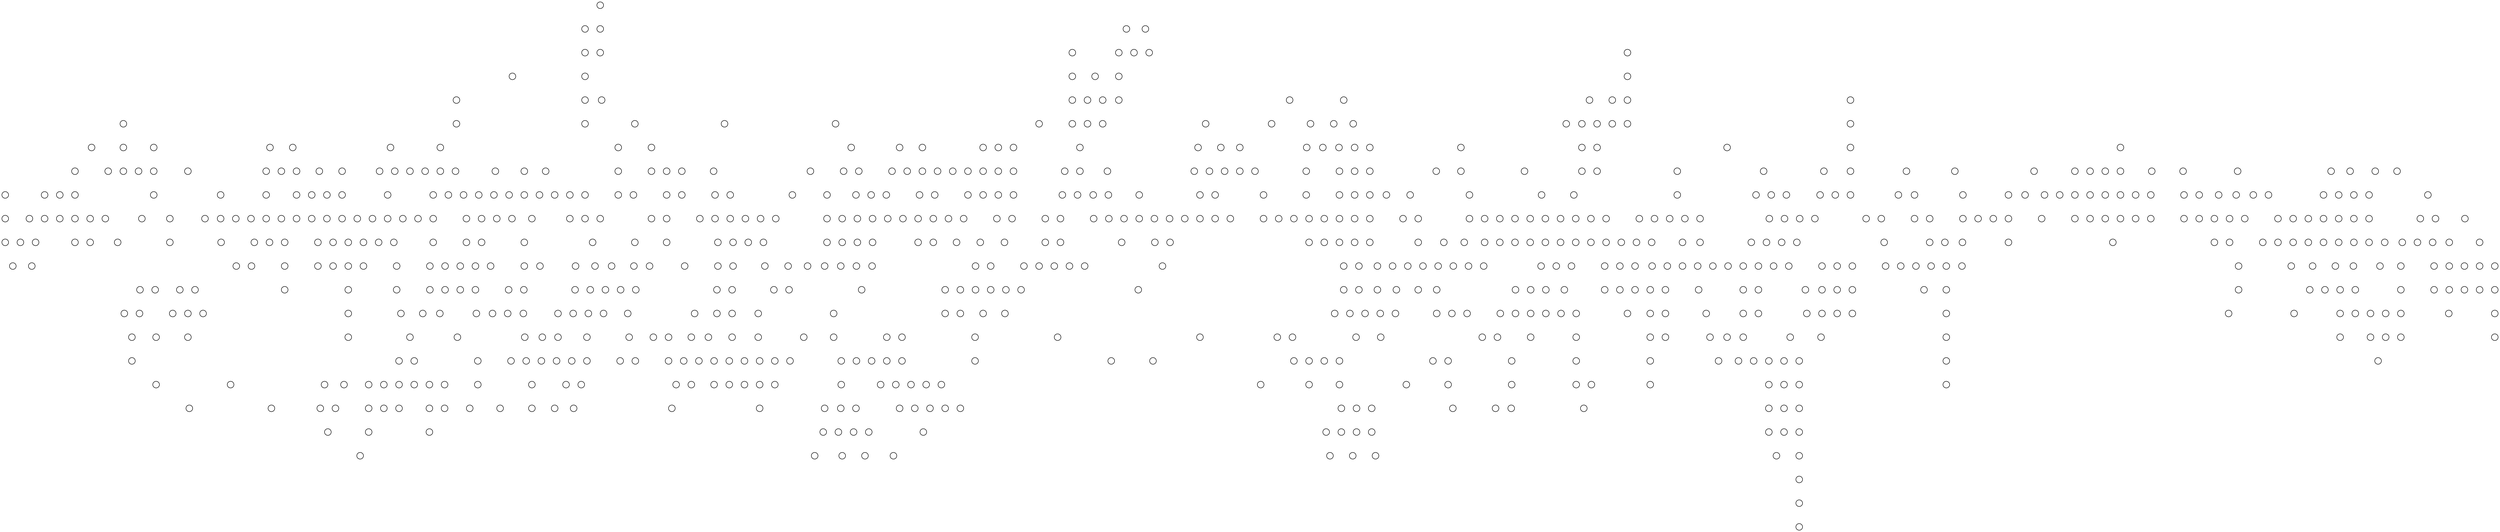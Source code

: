 
digraph G {
  graph [ overlap="scalexy" penwidth="0.2" splines=none outputorder=edgesfirst size=100 sep="+0.4" esep="+0.0"]
  node [ shape="circle" width="0.2" height="0.2" label="" ]
        clause_1 [ ]
    clause_10 [ ]
    clause_100 [ ]
    clause_101 [ ]
    clause_102 [ ]
    clause_103 [ ]
    clause_104 [ ]
    clause_105 [ ]
    clause_106 [ ]
    clause_107 [ ]
    clause_108 [ ]
    clause_109 [ ]
    clause_11 [ ]
    clause_110 [ ]
    clause_111 [ ]
    clause_112 [ ]
    clause_113 [ ]
    clause_114 [ ]
    clause_115 [ ]
    clause_116 [ ]
    clause_117 [ ]
    clause_118 [ ]
    clause_119 [ ]
    clause_12 [ ]
    clause_120 [ ]
    clause_121 [ ]
    clause_122 [ ]
    clause_123 [ ]
    clause_124 [ ]
    clause_125 [ ]
    clause_126 [ ]
    clause_127 [ ]
    clause_128 [ ]
    clause_129 [ ]
    clause_13 [ ]
    clause_130 [ ]
    clause_131 [ ]
    clause_132 [ ]
    clause_133 [ ]
    clause_134 [ ]
    clause_135 [ ]
    clause_136 [ ]
    clause_137 [ ]
    clause_138 [ ]
    clause_139 [ ]
    clause_14 [ ]
    clause_140 [ ]
    clause_141 [ ]
    clause_142 [ ]
    clause_143 [ ]
    clause_144 [ ]
    clause_145 [ ]
    clause_146 [ ]
    clause_147 [ ]
    clause_148 [ ]
    clause_149 [ ]
    clause_15 [ ]
    clause_150 [ ]
    clause_151 [ ]
    clause_152 [ ]
    clause_153 [ ]
    clause_154 [ ]
    clause_155 [ ]
    clause_156 [ ]
    clause_157 [ ]
    clause_158 [ ]
    clause_159 [ ]
    clause_16 [ ]
    clause_160 [ ]
    clause_161 [ ]
    clause_162 [ ]
    clause_163 [ ]
    clause_164 [ ]
    clause_165 [ ]
    clause_166 [ ]
    clause_167 [ ]
    clause_168 [ ]
    clause_169 [ ]
    clause_17 [ ]
    clause_170 [ ]
    clause_171 [ ]
    clause_172 [ ]
    clause_173 [ ]
    clause_174 [ ]
    clause_175 [ ]
    clause_176 [ ]
    clause_177 [ ]
    clause_178 [ ]
    clause_179 [ ]
    clause_18 [ ]
    clause_180 [ ]
    clause_181 [ ]
    clause_182 [ ]
    clause_183 [ ]
    clause_184 [ ]
    clause_185 [ ]
    clause_186 [ ]
    clause_187 [ ]
    clause_188 [ ]
    clause_189 [ ]
    clause_19 [ ]
    clause_190 [ ]
    clause_191 [ ]
    clause_192 [ ]
    clause_193 [ ]
    clause_194 [ ]
    clause_195 [ ]
    clause_196 [ ]
    clause_197 [ ]
    clause_198 [ ]
    clause_199 [ ]
    clause_2 [ ]
    clause_20 [ ]
    clause_200 [ ]
    clause_201 [ ]
    clause_202 [ ]
    clause_203 [ ]
    clause_204 [ ]
    clause_205 [ ]
    clause_206 [ ]
    clause_207 [ ]
    clause_208 [ ]
    clause_209 [ ]
    clause_21 [ ]
    clause_210 [ ]
    clause_211 [ ]
    clause_212 [ ]
    clause_213 [ ]
    clause_214 [ ]
    clause_215 [ ]
    clause_216 [ ]
    clause_217 [ ]
    clause_218 [ ]
    clause_219 [ ]
    clause_22 [ ]
    clause_220 [ ]
    clause_221 [ ]
    clause_222 [ ]
    clause_223 [ ]
    clause_224 [ ]
    clause_225 [ ]
    clause_226 [ ]
    clause_227 [ ]
    clause_228 [ ]
    clause_229 [ ]
    clause_23 [ ]
    clause_230 [ ]
    clause_231 [ ]
    clause_232 [ ]
    clause_233 [ ]
    clause_234 [ ]
    clause_235 [ ]
    clause_236 [ ]
    clause_237 [ ]
    clause_238 [ ]
    clause_239 [ ]
    clause_24 [ ]
    clause_240 [ ]
    clause_241 [ ]
    clause_242 [ ]
    clause_243 [ ]
    clause_244 [ ]
    clause_245 [ ]
    clause_246 [ ]
    clause_247 [ ]
    clause_248 [ ]
    clause_249 [ ]
    clause_25 [ ]
    clause_250 [ ]
    clause_251 [ ]
    clause_252 [ ]
    clause_253 [ ]
    clause_254 [ ]
    clause_255 [ ]
    clause_256 [ ]
    clause_257 [ ]
    clause_258 [ ]
    clause_259 [ ]
    clause_26 [ ]
    clause_260 [ ]
    clause_261 [ ]
    clause_262 [ ]
    clause_263 [ ]
    clause_264 [ ]
    clause_265 [ ]
    clause_266 [ ]
    clause_267 [ ]
    clause_268 [ ]
    clause_269 [ ]
    clause_27 [ ]
    clause_270 [ ]
    clause_271 [ ]
    clause_272 [ ]
    clause_273 [ ]
    clause_274 [ ]
    clause_275 [ ]
    clause_276 [ ]
    clause_277 [ ]
    clause_278 [ ]
    clause_279 [ ]
    clause_28 [ ]
    clause_280 [ ]
    clause_281 [ ]
    clause_282 [ ]
    clause_283 [ ]
    clause_284 [ ]
    clause_285 [ ]
    clause_286 [ ]
    clause_287 [ ]
    clause_288 [ ]
    clause_289 [ ]
    clause_29 [ ]
    clause_290 [ ]
    clause_291 [ ]
    clause_292 [ ]
    clause_293 [ ]
    clause_294 [ ]
    clause_295 [ ]
    clause_296 [ ]
    clause_297 [ ]
    clause_298 [ ]
    clause_299 [ ]
    clause_3 [ ]
    clause_30 [ ]
    clause_300 [ ]
    clause_301 [ ]
    clause_302 [ ]
    clause_303 [ ]
    clause_304 [ ]
    clause_305 [ ]
    clause_306 [ ]
    clause_307 [ ]
    clause_308 [ ]
    clause_309 [ ]
    clause_31 [ ]
    clause_310 [ ]
    clause_311 [ ]
    clause_312 [ ]
    clause_313 [ ]
    clause_314 [ ]
    clause_315 [ ]
    clause_316 [ ]
    clause_317 [ ]
    clause_318 [ ]
    clause_319 [ ]
    clause_32 [ ]
    clause_320 [ ]
    clause_321 [ ]
    clause_322 [ ]
    clause_323 [ ]
    clause_324 [ ]
    clause_325 [ ]
    clause_326 [ ]
    clause_327 [ ]
    clause_328 [ ]
    clause_329 [ ]
    clause_33 [ ]
    clause_330 [ ]
    clause_331 [ ]
    clause_332 [ ]
    clause_333 [ ]
    clause_334 [ ]
    clause_335 [ ]
    clause_336 [ ]
    clause_337 [ ]
    clause_338 [ ]
    clause_339 [ ]
    clause_34 [ ]
    clause_340 [ ]
    clause_341 [ ]
    clause_342 [ ]
    clause_343 [ ]
    clause_344 [ ]
    clause_345 [ ]
    clause_346 [ ]
    clause_347 [ ]
    clause_348 [ ]
    clause_349 [ ]
    clause_35 [ ]
    clause_350 [ ]
    clause_351 [ ]
    clause_352 [ ]
    clause_353 [ ]
    clause_354 [ ]
    clause_355 [ ]
    clause_356 [ ]
    clause_357 [ ]
    clause_358 [ ]
    clause_359 [ ]
    clause_36 [ ]
    clause_360 [ ]
    clause_361 [ ]
    clause_362 [ ]
    clause_363 [ ]
    clause_364 [ ]
    clause_365 [ ]
    clause_366 [ ]
    clause_367 [ ]
    clause_368 [ ]
    clause_369 [ ]
    clause_37 [ ]
    clause_370 [ ]
    clause_371 [ ]
    clause_372 [ ]
    clause_373 [ ]
    clause_374 [ ]
    clause_375 [ ]
    clause_376 [ ]
    clause_377 [ ]
    clause_378 [ ]
    clause_379 [ ]
    clause_38 [ ]
    clause_380 [ ]
    clause_381 [ ]
    clause_382 [ ]
    clause_383 [ ]
    clause_384 [ ]
    clause_385 [ ]
    clause_386 [ ]
    clause_387 [ ]
    clause_388 [ ]
    clause_389 [ ]
    clause_39 [ ]
    clause_390 [ ]
    clause_391 [ ]
    clause_392 [ ]
    clause_393 [ ]
    clause_394 [ ]
    clause_395 [ ]
    clause_396 [ ]
    clause_397 [ ]
    clause_398 [ ]
    clause_399 [ ]
    clause_4 [ ]
    clause_40 [ ]
    clause_400 [ ]
    clause_401 [ ]
    clause_402 [ ]
    clause_403 [ ]
    clause_404 [ ]
    clause_405 [ ]
    clause_406 [ ]
    clause_407 [ ]
    clause_408 [ ]
    clause_409 [ ]
    clause_41 [ ]
    clause_410 [ ]
    clause_411 [ ]
    clause_412 [ ]
    clause_413 [ ]
    clause_414 [ ]
    clause_415 [ ]
    clause_416 [ ]
    clause_417 [ ]
    clause_418 [ ]
    clause_419 [ ]
    clause_42 [ ]
    clause_420 [ ]
    clause_421 [ ]
    clause_422 [ ]
    clause_423 [ ]
    clause_424 [ ]
    clause_425 [ ]
    clause_426 [ ]
    clause_427 [ ]
    clause_428 [ ]
    clause_429 [ ]
    clause_43 [ ]
    clause_430 [ ]
    clause_431 [ ]
    clause_432 [ ]
    clause_433 [ ]
    clause_434 [ ]
    clause_435 [ ]
    clause_436 [ ]
    clause_437 [ ]
    clause_438 [ ]
    clause_439 [ ]
    clause_44 [ ]
    clause_440 [ ]
    clause_441 [ ]
    clause_442 [ ]
    clause_443 [ ]
    clause_444 [ ]
    clause_445 [ ]
    clause_446 [ ]
    clause_447 [ ]
    clause_448 [ ]
    clause_449 [ ]
    clause_45 [ ]
    clause_450 [ ]
    clause_451 [ ]
    clause_452 [ ]
    clause_453 [ ]
    clause_454 [ ]
    clause_455 [ ]
    clause_456 [ ]
    clause_457 [ ]
    clause_458 [ ]
    clause_459 [ ]
    clause_46 [ ]
    clause_460 [ ]
    clause_461 [ ]
    clause_462 [ ]
    clause_463 [ ]
    clause_464 [ ]
    clause_465 [ ]
    clause_466 [ ]
    clause_467 [ ]
    clause_47 [ ]
    clause_48 [ ]
    clause_49 [ ]
    clause_5 [ ]
    clause_50 [ ]
    clause_51 [ ]
    clause_52 [ ]
    clause_53 [ ]
    clause_54 [ ]
    clause_55 [ ]
    clause_56 [ ]
    clause_57 [ ]
    clause_58 [ ]
    clause_59 [ ]
    clause_6 [ ]
    clause_60 [ ]
    clause_61 [ ]
    clause_62 [ ]
    clause_63 [ ]
    clause_64 [ ]
    clause_65 [ ]
    clause_66 [ ]
    clause_67 [ ]
    clause_68 [ ]
    clause_69 [ ]
    clause_7 [ ]
    clause_70 [ ]
    clause_71 [ ]
    clause_72 [ ]
    clause_73 [ ]
    clause_74 [ ]
    clause_75 [ ]
    clause_76 [ ]
    clause_77 [ ]
    clause_78 [ ]
    clause_79 [ ]
    clause_8 [ ]
    clause_80 [ ]
    clause_81 [ ]
    clause_82 [ ]
    clause_83 [ ]
    clause_84 [ ]
    clause_85 [ ]
    clause_86 [ ]
    clause_87 [ ]
    clause_88 [ ]
    clause_89 [ ]
    clause_9 [ ]
    clause_90 [ ]
    clause_91 [ ]
    clause_92 [ ]
    clause_93 [ ]
    clause_94 [ ]
    clause_95 [ ]
    clause_96 [ ]
    clause_97 [ ]
    clause_98 [ ]
    clause_99 [ ]
    var_1 [ ]
    var_10 [ ]
    var_100 [ ]
    var_101 [ ]
    var_102 [ ]
    var_103 [ ]
    var_104 [ ]
    var_105 [ ]
    var_106 [ ]
    var_107 [ ]
    var_108 [ ]
    var_109 [ ]
    var_11 [ ]
    var_110 [ ]
    var_111 [ ]
    var_112 [ ]
    var_113 [ ]
    var_114 [ ]
    var_115 [ ]
    var_116 [ ]
    var_117 [ ]
    var_118 [ ]
    var_119 [ ]
    var_12 [ ]
    var_120 [ ]
    var_121 [ ]
    var_122 [ ]
    var_123 [ ]
    var_124 [ ]
    var_125 [ ]
    var_126 [ ]
    var_127 [ ]
    var_128 [ ]
    var_129 [ ]
    var_13 [ ]
    var_130 [ ]
    var_131 [ ]
    var_132 [ ]
    var_133 [ ]
    var_134 [ ]
    var_135 [ ]
    var_136 [ ]
    var_137 [ ]
    var_138 [ ]
    var_139 [ ]
    var_14 [ ]
    var_140 [ ]
    var_141 [ ]
    var_142 [ ]
    var_143 [ ]
    var_144 [ ]
    var_145 [ ]
    var_146 [ ]
    var_147 [ ]
    var_148 [ ]
    var_149 [ ]
    var_15 [ ]
    var_150 [ ]
    var_151 [ ]
    var_152 [ ]
    var_153 [ ]
    var_154 [ ]
    var_155 [ ]
    var_156 [ ]
    var_157 [ ]
    var_158 [ ]
    var_159 [ ]
    var_16 [ ]
    var_160 [ ]
    var_161 [ ]
    var_162 [ ]
    var_163 [ ]
    var_164 [ ]
    var_165 [ ]
    var_166 [ ]
    var_167 [ ]
    var_168 [ ]
    var_169 [ ]
    var_17 [ ]
    var_170 [ ]
    var_171 [ ]
    var_172 [ ]
    var_173 [ ]
    var_174 [ ]
    var_175 [ ]
    var_176 [ ]
    var_177 [ ]
    var_178 [ ]
    var_179 [ ]
    var_18 [ ]
    var_180 [ ]
    var_181 [ ]
    var_182 [ ]
    var_183 [ ]
    var_184 [ ]
    var_185 [ ]
    var_186 [ ]
    var_187 [ ]
    var_188 [ ]
    var_189 [ ]
    var_19 [ ]
    var_190 [ ]
    var_191 [ ]
    var_192 [ ]
    var_193 [ ]
    var_194 [ ]
    var_195 [ ]
    var_196 [ ]
    var_197 [ ]
    var_198 [ ]
    var_199 [ ]
    var_2 [ ]
    var_20 [ ]
    var_200 [ ]
    var_201 [ ]
    var_202 [ ]
    var_203 [ ]
    var_204 [ ]
    var_205 [ ]
    var_206 [ ]
    var_207 [ ]
    var_208 [ ]
    var_209 [ ]
    var_21 [ ]
    var_210 [ ]
    var_211 [ ]
    var_212 [ ]
    var_213 [ ]
    var_214 [ ]
    var_215 [ ]
    var_216 [ ]
    var_217 [ ]
    var_218 [ ]
    var_219 [ ]
    var_22 [ ]
    var_220 [ ]
    var_221 [ ]
    var_222 [ ]
    var_223 [ ]
    var_224 [ ]
    var_225 [ ]
    var_226 [ ]
    var_227 [ ]
    var_228 [ ]
    var_229 [ ]
    var_23 [ ]
    var_230 [ ]
    var_231 [ ]
    var_232 [ ]
    var_233 [ ]
    var_234 [ ]
    var_235 [ ]
    var_236 [ ]
    var_237 [ ]
    var_238 [ ]
    var_239 [ ]
    var_24 [ ]
    var_240 [ ]
    var_241 [ ]
    var_242 [ ]
    var_243 [ ]
    var_244 [ ]
    var_245 [ ]
    var_246 [ ]
    var_247 [ ]
    var_248 [ ]
    var_249 [ ]
    var_25 [ ]
    var_250 [ ]
    var_251 [ ]
    var_252 [ ]
    var_253 [ ]
    var_254 [ ]
    var_255 [ ]
    var_256 [ ]
    var_257 [ ]
    var_258 [ ]
    var_259 [ ]
    var_26 [ ]
    var_260 [ ]
    var_261 [ ]
    var_262 [ ]
    var_263 [ ]
    var_264 [ ]
    var_265 [ ]
    var_266 [ ]
    var_267 [ ]
    var_268 [ ]
    var_269 [ ]
    var_27 [ ]
    var_270 [ ]
    var_271 [ ]
    var_272 [ ]
    var_273 [ ]
    var_274 [ ]
    var_275 [ ]
    var_276 [ ]
    var_277 [ ]
    var_278 [ ]
    var_279 [ ]
    var_28 [ ]
    var_280 [ ]
    var_281 [ ]
    var_282 [ ]
    var_283 [ ]
    var_284 [ ]
    var_285 [ ]
    var_286 [ ]
    var_287 [ ]
    var_288 [ ]
    var_289 [ ]
    var_29 [ ]
    var_290 [ ]
    var_291 [ ]
    var_292 [ ]
    var_293 [ ]
    var_294 [ ]
    var_295 [ ]
    var_296 [ ]
    var_297 [ ]
    var_298 [ ]
    var_299 [ ]
    var_3 [ ]
    var_30 [ ]
    var_300 [ ]
    var_301 [ ]
    var_302 [ ]
    var_303 [ ]
    var_304 [ ]
    var_305 [ ]
    var_306 [ ]
    var_307 [ ]
    var_308 [ ]
    var_309 [ ]
    var_31 [ ]
    var_310 [ ]
    var_311 [ ]
    var_312 [ ]
    var_313 [ ]
    var_314 [ ]
    var_315 [ ]
    var_316 [ ]
    var_317 [ ]
    var_318 [ ]
    var_319 [ ]
    var_32 [ ]
    var_320 [ ]
    var_321 [ ]
    var_322 [ ]
    var_323 [ ]
    var_324 [ ]
    var_325 [ ]
    var_326 [ ]
    var_327 [ ]
    var_328 [ ]
    var_329 [ ]
    var_33 [ ]
    var_330 [ ]
    var_331 [ ]
    var_332 [ ]
    var_333 [ ]
    var_334 [ ]
    var_335 [ ]
    var_336 [ ]
    var_337 [ ]
    var_338 [ ]
    var_339 [ ]
    var_34 [ ]
    var_340 [ ]
    var_341 [ ]
    var_342 [ ]
    var_343 [ ]
    var_344 [ ]
    var_345 [ ]
    var_346 [ ]
    var_347 [ ]
    var_348 [ ]
    var_349 [ ]
    var_35 [ ]
    var_350 [ ]
    var_351 [ ]
    var_352 [ ]
    var_353 [ ]
    var_354 [ ]
    var_355 [ ]
    var_356 [ ]
    var_357 [ ]
    var_358 [ ]
    var_359 [ ]
    var_36 [ ]
    var_360 [ ]
    var_361 [ ]
    var_362 [ ]
    var_363 [ ]
    var_364 [ ]
    var_365 [ ]
    var_366 [ ]
    var_367 [ ]
    var_368 [ ]
    var_369 [ ]
    var_37 [ ]
    var_370 [ ]
    var_371 [ ]
    var_372 [ ]
    var_373 [ ]
    var_374 [ ]
    var_375 [ ]
    var_376 [ ]
    var_377 [ ]
    var_378 [ ]
    var_379 [ ]
    var_38 [ ]
    var_380 [ ]
    var_381 [ ]
    var_382 [ ]
    var_383 [ ]
    var_384 [ ]
    var_385 [ ]
    var_386 [ ]
    var_387 [ ]
    var_388 [ ]
    var_389 [ ]
    var_39 [ ]
    var_390 [ ]
    var_391 [ ]
    var_392 [ ]
    var_393 [ ]
    var_394 [ ]
    var_395 [ ]
    var_4 [ ]
    var_40 [ ]
    var_41 [ ]
    var_42 [ ]
    var_43 [ ]
    var_44 [ ]
    var_45 [ ]
    var_46 [ ]
    var_47 [ ]
    var_48 [ ]
    var_49 [ ]
    var_5 [ ]
    var_50 [ ]
    var_51 [ ]
    var_52 [ ]
    var_53 [ ]
    var_54 [ ]
    var_55 [ ]
    var_56 [ ]
    var_57 [ ]
    var_58 [ ]
    var_59 [ ]
    var_6 [ ]
    var_60 [ ]
    var_61 [ ]
    var_62 [ ]
    var_63 [ ]
    var_64 [ ]
    var_65 [ ]
    var_66 [ ]
    var_67 [ ]
    var_68 [ ]
    var_69 [ ]
    var_7 [ ]
    var_70 [ ]
    var_71 [ ]
    var_72 [ ]
    var_73 [ ]
    var_74 [ ]
    var_75 [ ]
    var_76 [ ]
    var_77 [ ]
    var_78 [ ]
    var_79 [ ]
    var_8 [ ]
    var_80 [ ]
    var_81 [ ]
    var_82 [ ]
    var_83 [ ]
    var_84 [ ]
    var_85 [ ]
    var_86 [ ]
    var_87 [ ]
    var_88 [ ]
    var_89 [ ]
    var_9 [ ]
    var_90 [ ]
    var_91 [ ]
    var_92 [ ]
    var_93 [ ]
    var_94 [ ]
    var_95 [ ]
    var_96 [ ]
    var_97 [ ]
    var_98 [ ]
    var_99 [ ]
    clause_1 -> var_2 [ ]
    clause_100 -> var_87 [ ]
    clause_101 -> var_88 [ ]
    clause_102 -> var_89 [ ]
    clause_104 -> var_79 [ ]
    clause_104 -> var_90 [ ]
    clause_105 -> var_89 [ ]
    clause_105 -> var_91 [ ]
    clause_106 -> var_91 [ ]
    clause_106 -> var_92 [ ]
    clause_107 -> var_91 [ ]
    clause_108 -> var_94 [ ]
    clause_109 -> var_91 [ ]
    clause_109 -> var_93 [ ]
    clause_11 -> var_2 [ ]
    clause_11 -> var_8 [ ]
    clause_11 -> var_9 [ ]
    clause_111 -> var_92 [ ]
    clause_111 -> var_96 [ ]
    clause_112 -> var_95 [ ]
    clause_112 -> var_96 [ ]
    clause_115 -> var_99 [ ]
    clause_116 -> var_99 [ ]
    clause_117 -> var_101 [ ]
    clause_117 -> var_99 [ ]
    clause_118 -> var_99 [ ]
    clause_119 -> var_100 [ ]
    clause_12 -> var_8 [ ]
    clause_120 -> var_100 [ ]
    clause_120 -> var_103 [ ]
    clause_121 -> var_100 [ ]
    clause_122 -> var_103 [ ]
    clause_122 -> var_104 [ ]
    clause_123 -> var_103 [ ]
    clause_123 -> var_105 [ ]
    clause_124 -> var_106 [ ]
    clause_125 -> var_106 [ ]
    clause_128 -> var_109 [ ]
    clause_128 -> var_110 [ ]
    clause_131 -> var_101 [ ]
    clause_131 -> var_113 [ ]
    clause_132 -> var_101 [ ]
    clause_132 -> var_112 [ ]
    clause_135 -> var_116 [ ]
    clause_136 -> var_102 [ ]
    clause_137 -> var_102 [ ]
    clause_138 -> var_102 [ ]
    clause_138 -> var_118 [ ]
    clause_140 -> var_119 [ ]
    clause_141 -> var_120 [ ]
    clause_144 -> var_124 [ ]
    clause_145 -> var_125 [ ]
    clause_148 -> var_127 [ ]
    clause_148 -> var_128 [ ]
    clause_150 -> var_130 [ ]
    clause_151 -> var_131 [ ]
    clause_153 -> var_132 [ ]
    clause_153 -> var_93 [ ]
    clause_156 -> var_134 [ ]
    clause_156 -> var_135 [ ]
    clause_159 -> var_136 [ ]
    clause_159 -> var_138 [ ]
    clause_16 -> var_14 [ ]
    clause_16 -> var_15 [ ]
    clause_160 -> var_136 [ ]
    clause_160 -> var_139 [ ]
    clause_161 -> var_136 [ ]
    clause_161 -> var_138 [ ]
    clause_163 -> var_137 [ ]
    clause_163 -> var_141 [ ]
    clause_164 -> var_140 [ ]
    clause_165 -> var_142 [ ]
    clause_168 -> var_141 [ ]
    clause_168 -> var_145 [ ]
    clause_169 -> var_146 [ ]
    clause_17 -> var_9 [ ]
    clause_172 -> var_138 [ ]
    clause_172 -> var_149 [ ]
    clause_173 -> var_138 [ ]
    clause_175 -> var_150 [ ]
    clause_176 -> var_151 [ ]
    clause_176 -> var_152 [ ]
    clause_177 -> var_149 [ ]
    clause_178 -> var_153 [ ]
    clause_179 -> var_154 [ ]
    clause_179 -> var_155 [ ]
    clause_18 -> var_16 [ ]
    clause_180 -> var_139 [ ]
    clause_180 -> var_156 [ ]
    clause_181 -> var_139 [ ]
    clause_181 -> var_157 [ ]
    clause_183 -> var_158 [ ]
    clause_184 -> var_159 [ ]
    clause_185 -> var_160 [ ]
    clause_186 -> var_132 [ ]
    clause_186 -> var_161 [ ]
    clause_19 -> var_17 [ ]
    clause_190 -> var_94 [ ]
    clause_191 -> var_94 [ ]
    clause_194 -> var_167 [ ]
    clause_195 -> var_165 [ ]
    clause_195 -> var_169 [ ]
    clause_196 -> var_170 [ ]
    clause_196 -> var_90 [ ]
    clause_198 -> var_172 [ ]
    clause_198 -> var_80 [ ]
    clause_199 -> var_173 [ ]
    clause_199 -> var_80 [ ]
    clause_20 -> var_17 [ ]
    clause_200 -> var_80 [ ]
    clause_202 -> var_175 [ ]
    clause_204 -> var_176 [ ]
    clause_205 -> var_173 [ ]
    clause_208 -> var_180 [ ]
    clause_21 -> var_18 [ ]
    clause_210 -> var_183 [ ]
    clause_211 -> var_184 [ ]
    clause_212 -> var_183 [ ]
    clause_213 -> var_182 [ ]
    clause_213 -> var_185 [ ]
    clause_214 -> var_182 [ ]
    clause_214 -> var_186 [ ]
    clause_215 -> var_186 [ ]
    clause_218 -> var_188 [ ]
    clause_218 -> var_189 [ ]
    clause_219 -> var_190 [ ]
    clause_22 -> var_18 [ ]
    clause_22 -> var_20 [ ]
    clause_220 -> var_186 [ ]
    clause_220 -> var_191 [ ]
    clause_222 -> var_192 [ ]
    clause_222 -> var_193 [ ]
    clause_223 -> var_193 [ ]
    clause_223 -> var_194 [ ]
    clause_224 -> var_183 [ ]
    clause_225 -> var_183 [ ]
    clause_225 -> var_196 [ ]
    clause_226 -> var_183 [ ]
    clause_227 -> var_195 [ ]
    clause_227 -> var_197 [ ]
    clause_228 -> var_197 [ ]
    clause_228 -> var_198 [ ]
    clause_23 -> var_21 [ ]
    clause_230 -> var_200 [ ]
    clause_231 -> var_201 [ ]
    clause_232 -> var_201 [ ]
    clause_233 -> var_203 [ ]
    clause_234 -> var_204 [ ]
    clause_236 -> var_204 [ ]
    clause_238 -> var_203 [ ]
    clause_238 -> var_207 [ ]
    clause_239 -> var_206 [ ]
    clause_24 -> var_21 [ ]
    clause_240 -> var_208 [ ]
    clause_241 -> var_208 [ ]
    clause_241 -> var_209 [ ]
    clause_242 -> var_210 [ ]
    clause_243 -> var_210 [ ]
    clause_243 -> var_211 [ ]
    clause_244 -> var_212 [ ]
    clause_245 -> var_204 [ ]
    clause_245 -> var_213 [ ]
    clause_246 -> var_204 [ ]
    clause_246 -> var_212 [ ]
    clause_246 -> var_213 [ ]
    clause_248 -> var_214 [ ]
    clause_249 -> var_216 [ ]
    clause_25 -> var_20 [ ]
    clause_251 -> var_217 [ ]
    clause_252 -> var_205 [ ]
    clause_252 -> var_219 [ ]
    clause_254 -> var_220 [ ]
    clause_255 -> var_221 [ ]
    clause_256 -> var_221 [ ]
    clause_257 -> var_222 [ ]
    clause_257 -> var_223 [ ]
    clause_258 -> var_223 [ ]
    clause_258 -> var_224 [ ]
    clause_26 -> var_22 [ ]
    clause_260 -> var_226 [ ]
    clause_261 -> var_227 [ ]
    clause_262 -> var_228 [ ]
    clause_263 -> var_184 [ ]
    clause_263 -> var_229 [ ]
    clause_264 -> var_184 [ ]
    clause_264 -> var_230 [ ]
    clause_265 -> var_184 [ ]
    clause_266 -> var_229 [ ]
    clause_266 -> var_231 [ ]
    clause_267 -> var_232 [ ]
    clause_27 -> var_24 [ ]
    clause_270 -> var_235 [ ]
    clause_270 -> var_6 [ ]
    clause_272 -> var_234 [ ]
    clause_272 -> var_235 [ ]
    clause_272 -> var_6 [ ]
    clause_273 -> var_234 [ ]
    clause_274 -> var_237 [ ]
    clause_276 -> var_240 [ ]
    clause_277 -> var_241 [ ]
    clause_278 -> var_242 [ ]
    clause_279 -> var_243 [ ]
    clause_28 -> var_24 [ ]
    clause_280 -> var_235 [ ]
    clause_280 -> var_243 [ ]
    clause_281 -> var_242 [ ]
    clause_281 -> var_244 [ ]
    clause_282 -> var_244 [ ]
    clause_282 -> var_245 [ ]
    clause_283 -> var_245 [ ]
    clause_284 -> var_247 [ ]
    clause_285 -> var_248 [ ]
    clause_286 -> var_249 [ ]
    clause_287 -> var_246 [ ]
    clause_287 -> var_247 [ ]
    clause_287 -> var_248 [ ]
    clause_290 -> var_247 [ ]
    clause_292 -> var_252 [ ]
    clause_293 -> var_253 [ ]
    clause_294 -> var_251 [ ]
    clause_294 -> var_255 [ ]
    clause_295 -> var_256 [ ]
    clause_296 -> var_255 [ ]
    clause_297 -> var_255 [ ]
    clause_297 -> var_258 [ ]
    clause_298 -> var_255 [ ]
    clause_298 -> var_256 [ ]
    clause_298 -> var_257 [ ]
    clause_3 -> var_1 [ ]
    clause_3 -> var_4 [ ]
    clause_301 -> var_256 [ ]
    clause_301 -> var_259 [ ]
    clause_302 -> var_259 [ ]
    clause_307 -> var_266 [ ]
    clause_308 -> var_267 [ ]
    clause_309 -> var_266 [ ]
    clause_31 -> var_28 [ ]
    clause_311 -> var_265 [ ]
    clause_312 -> var_265 [ ]
    clause_312 -> var_269 [ ]
    clause_314 -> var_271 [ ]
    clause_317 -> var_273 [ ]
    clause_317 -> var_274 [ ]
    clause_318 -> var_275 [ ]
    clause_319 -> var_276 [ ]
    clause_32 -> var_19 [ ]
    clause_32 -> var_29 [ ]
    clause_320 -> var_277 [ ]
    clause_321 -> var_266 [ ]
    clause_321 -> var_278 [ ]
    clause_322 -> var_266 [ ]
    clause_322 -> var_277 [ ]
    clause_322 -> var_278 [ ]
    clause_323 -> var_277 [ ]
    clause_323 -> var_279 [ ]
    clause_324 -> var_279 [ ]
    clause_324 -> var_280 [ ]
    clause_325 -> var_281 [ ]
    clause_326 -> var_278 [ ]
    clause_326 -> var_282 [ ]
    clause_327 -> var_267 [ ]
    clause_328 -> var_267 [ ]
    clause_329 -> var_267 [ ]
    clause_329 -> var_284 [ ]
    clause_33 -> var_19 [ ]
    clause_33 -> var_28 [ ]
    clause_33 -> var_29 [ ]
    clause_330 -> var_285 [ ]
    clause_331 -> var_286 [ ]
    clause_332 -> var_287 [ ]
    clause_333 -> var_287 [ ]
    clause_333 -> var_288 [ ]
    clause_334 -> var_289 [ ]
    clause_335 -> var_289 [ ]
    clause_335 -> var_290 [ ]
    clause_336 -> var_290 [ ]
    clause_336 -> var_291 [ ]
    clause_337 -> var_257 [ ]
    clause_337 -> var_292 [ ]
    clause_339 -> var_257 [ ]
    clause_34 -> var_30 [ ]
    clause_342 -> var_295 [ ]
    clause_343 -> var_293 [ ]
    clause_344 -> var_297 [ ]
    clause_344 -> var_298 [ ]
    clause_345 -> var_298 [ ]
    clause_345 -> var_299 [ ]
    clause_348 -> var_258 [ ]
    clause_348 -> var_301 [ ]
    clause_35 -> var_30 [ ]
    clause_35 -> var_31 [ ]
    clause_350 -> var_302 [ ]
    clause_350 -> var_303 [ ]
    clause_351 -> var_304 [ ]
    clause_352 -> var_305 [ ]
    clause_353 -> var_306 [ ]
    clause_354 -> var_306 [ ]
    clause_355 -> var_308 [ ]
    clause_356 -> var_248 [ ]
    clause_357 -> var_248 [ ]
    clause_357 -> var_310 [ ]
    clause_359 -> var_309 [ ]
    clause_359 -> var_311 [ ]
    clause_36 -> var_31 [ ]
    clause_36 -> var_32 [ ]
    clause_361 -> var_312 [ ]
    clause_361 -> var_313 [ ]
    clause_362 -> var_310 [ ]
    clause_364 -> var_249 [ ]
    clause_365 -> var_249 [ ]
    clause_366 -> var_316 [ ]
    clause_368 -> var_318 [ ]
    clause_368 -> var_319 [ ]
    clause_369 -> var_319 [ ]
    clause_37 -> var_33 [ ]
    clause_370 -> var_321 [ ]
    clause_371 -> var_321 [ ]
    clause_371 -> var_322 [ ]
    clause_372 -> var_323 [ ]
    clause_373 -> var_243 [ ]
    clause_374 -> var_324 [ ]
    clause_374 -> var_325 [ ]
    clause_375 -> var_325 [ ]
    clause_377 -> var_236 [ ]
    clause_377 -> var_328 [ ]
    clause_378 -> var_327 [ ]
    clause_379 -> var_327 [ ]
    clause_379 -> var_329 [ ]
    clause_38 -> var_29 [ ]
    clause_38 -> var_34 [ ]
    clause_380 -> var_329 [ ]
    clause_380 -> var_330 [ ]
    clause_381 -> var_330 [ ]
    clause_381 -> var_331 [ ]
    clause_382 -> var_332 [ ]
    clause_383 -> var_333 [ ]
    clause_384 -> var_334 [ ]
    clause_384 -> var_7 [ ]
    clause_385 -> var_7 [ ]
    clause_387 -> var_334 [ ]
    clause_387 -> var_7 [ ]
    clause_388 -> var_337 [ ]
    clause_389 -> var_338 [ ]
    clause_39 -> var_35 [ ]
    clause_390 -> var_334 [ ]
    clause_390 -> var_337 [ ]
    clause_390 -> var_338 [ ]
    clause_391 -> var_337 [ ]
    clause_391 -> var_339 [ ]
    clause_393 -> var_340 [ ]
    clause_393 -> var_341 [ ]
    clause_394 -> var_338 [ ]
    clause_395 -> var_342 [ ]
    clause_396 -> var_335 [ ]
    clause_396 -> var_344 [ ]
    clause_397 -> var_335 [ ]
    clause_397 -> var_345 [ ]
    clause_399 -> var_344 [ ]
    clause_40 -> var_35 [ ]
    clause_40 -> var_36 [ ]
    clause_400 -> var_347 [ ]
    clause_401 -> var_345 [ ]
    clause_404 -> var_348 [ ]
    clause_404 -> var_349 [ ]
    clause_404 -> var_350 [ ]
    clause_405 -> var_349 [ ]
    clause_407 -> var_351 [ ]
    clause_407 -> var_352 [ ]
    clause_408 -> var_353 [ ]
    clause_409 -> var_353 [ ]
    clause_409 -> var_354 [ ]
    clause_41 -> var_36 [ ]
    clause_41 -> var_37 [ ]
    clause_411 -> var_356 [ ]
    clause_412 -> var_357 [ ]
    clause_413 -> var_357 [ ]
    clause_414 -> var_358 [ ]
    clause_415 -> var_358 [ ]
    clause_415 -> var_359 [ ]
    clause_419 -> var_362 [ ]
    clause_419 -> var_363 [ ]
    clause_42 -> var_38 [ ]
    clause_420 -> var_364 [ ]
    clause_421 -> var_336 [ ]
    clause_422 -> var_364 [ ]
    clause_422 -> var_365 [ ]
    clause_423 -> var_364 [ ]
    clause_424 -> var_366 [ ]
    clause_426 -> var_367 [ ]
    clause_426 -> var_369 [ ]
    clause_428 -> var_369 [ ]
    clause_429 -> var_368 [ ]
    clause_43 -> var_39 [ ]
    clause_430 -> var_368 [ ]
    clause_430 -> var_372 [ ]
    clause_431 -> var_371 [ ]
    clause_433 -> var_373 [ ]
    clause_434 -> var_372 [ ]
    clause_436 -> var_376 [ ]
    clause_436 -> var_377 [ ]
    clause_437 -> var_369 [ ]
    clause_438 -> var_369 [ ]
    clause_438 -> var_379 [ ]
    clause_439 -> var_369 [ ]
    clause_439 -> var_379 [ ]
    clause_44 -> var_39 [ ]
    clause_440 -> var_378 [ ]
    clause_441 -> var_380 [ ]
    clause_442 -> var_382 [ ]
    clause_444 -> var_383 [ ]
    clause_444 -> var_384 [ ]
    clause_445 -> var_384 [ ]
    clause_446 -> var_385 [ ]
    clause_447 -> var_370 [ ]
    clause_448 -> var_370 [ ]
    clause_448 -> var_388 [ ]
    clause_449 -> var_370 [ ]
    clause_449 -> var_387 [ ]
    clause_449 -> var_388 [ ]
    clause_45 -> var_38 [ ]
    clause_450 -> var_389 [ ]
    clause_451 -> var_389 [ ]
    clause_452 -> var_391 [ ]
    clause_453 -> var_388 [ ]
    clause_455 -> var_393 [ ]
    clause_455 -> var_394 [ ]
    clause_456 -> var_365 [ ]
    clause_456 -> var_395 [ ]
    clause_458 -> var_155 [ ]
    clause_458 -> var_363 [ ]
    clause_459 -> var_130 [ ]
    clause_46 -> var_41 [ ]
    clause_460 -> var_108 [ ]
    clause_465 -> var_218 [ ]
    clause_466 -> var_168 [ ]
    clause_466 -> var_233 [ ]
    clause_466 -> var_377 [ ]
    clause_467 -> var_241 [ ]
    clause_47 -> var_41 [ ]
    clause_50 -> var_3 [ ]
    clause_51 -> var_3 [ ]
    clause_52 -> var_3 [ ]
    clause_52 -> var_47 [ ]
    clause_53 -> var_3 [ ]
    clause_54 -> var_48 [ ]
    clause_56 -> var_46 [ ]
    clause_56 -> var_48 [ ]
    clause_59 -> var_51 [ ]
    clause_59 -> var_52 [ ]
    clause_6 -> var_1 [ ]
    clause_6 -> var_7 [ ]
    clause_60 -> var_49 [ ]
    clause_60 -> var_53 [ ]
    clause_62 -> var_47 [ ]
    clause_63 -> var_47 [ ]
    clause_63 -> var_55 [ ]
    clause_65 -> var_56 [ ]
    clause_66 -> var_57 [ ]
    clause_66 -> var_58 [ ]
    clause_67 -> var_58 [ ]
    clause_68 -> var_55 [ ]
    clause_68 -> var_60 [ ]
    clause_69 -> var_60 [ ]
    clause_69 -> var_61 [ ]
    clause_7 -> var_1 [ ]
    clause_7 -> var_2 [ ]
    clause_70 -> var_60 [ ]
    clause_71 -> var_61 [ ]
    clause_71 -> var_62 [ ]
    clause_72 -> var_63 [ ]
    clause_73 -> var_61 [ ]
    clause_73 -> var_64 [ ]
    clause_74 -> var_63 [ ]
    clause_74 -> var_64 [ ]
    clause_75 -> var_65 [ ]
    clause_78 -> var_67 [ ]
    clause_79 -> var_68 [ ]
    clause_79 -> var_69 [ ]
    clause_8 -> var_2 [ ]
    clause_80 -> var_69 [ ]
    clause_81 -> var_62 [ ]
    clause_81 -> var_71 [ ]
    clause_82 -> var_72 [ ]
    clause_83 -> var_62 [ ]
    clause_83 -> var_71 [ ]
    clause_83 -> var_72 [ ]
    clause_84 -> var_71 [ ]
    clause_84 -> var_73 [ ]
    clause_85 -> var_73 [ ]
    clause_86 -> var_72 [ ]
    clause_86 -> var_75 [ ]
    clause_87 -> var_75 [ ]
    clause_88 -> var_76 [ ]
    clause_89 -> var_78 [ ]
    clause_9 -> var_9 [ ]
    clause_90 -> var_4 [ ]
    clause_91 -> var_4 [ ]
    clause_92 -> var_79 [ ]
    clause_94 -> var_78 [ ]
    clause_94 -> var_82 [ ]
    clause_95 -> var_82 [ ]
    clause_97 -> var_84 [ ]
    clause_98 -> var_84 [ ]
    clause_99 -> var_82 [ ]
    var_1 -> clause_1 [ ]
    var_1 -> clause_2 [ ]
    var_1 -> clause_4 [ ]
    var_1 -> clause_5 [ ]
    var_10 -> clause_10 [ ]
    var_10 -> clause_42 [ ]
    var_10 -> clause_43 [ ]
    var_10 -> clause_44 [ ]
    var_100 -> clause_116 [ ]
    var_100 -> clause_122 [ ]
    var_101 -> clause_119 [ ]
    var_101 -> clause_130 [ ]
    var_102 -> clause_118 [ ]
    var_104 -> clause_121 [ ]
    var_104 -> clause_127 [ ]
    var_105 -> clause_124 [ ]
    var_107 -> clause_125 [ ]
    var_107 -> clause_126 [ ]
    var_108 -> clause_126 [ ]
    var_109 -> clause_127 [ ]
    var_11 -> clause_12 [ ]
    var_11 -> clause_13 [ ]
    var_110 -> clause_129 [ ]
    var_111 -> clause_129 [ ]
    var_112 -> clause_130 [ ]
    var_112 -> clause_133 [ ]
    var_113 -> clause_132 [ ]
    var_114 -> clause_133 [ ]
    var_114 -> clause_134 [ ]
    var_115 -> clause_134 [ ]
    var_115 -> clause_135 [ ]
    var_117 -> clause_136 [ ]
    var_117 -> clause_138 [ ]
    var_117 -> clause_139 [ ]
    var_118 -> clause_137 [ ]
    var_118 -> clause_143 [ ]
    var_119 -> clause_139 [ ]
    var_12 -> clause_13 [ ]
    var_12 -> clause_14 [ ]
    var_120 -> clause_140 [ ]
    var_121 -> clause_141 [ ]
    var_121 -> clause_142 [ ]
    var_122 -> clause_142 [ ]
    var_123 -> clause_143 [ ]
    var_123 -> clause_144 [ ]
    var_124 -> clause_145 [ ]
    var_125 -> clause_146 [ ]
    var_126 -> clause_146 [ ]
    var_126 -> clause_464 [ ]
    var_127 -> clause_147 [ ]
    var_128 -> clause_149 [ ]
    var_129 -> clause_149 [ ]
    var_129 -> clause_150 [ ]
    var_13 -> clause_14 [ ]
    var_13 -> clause_15 [ ]
    var_130 -> clause_462 [ ]
    var_131 -> clause_153 [ ]
    var_131 -> clause_154 [ ]
    var_132 -> clause_152 [ ]
    var_133 -> clause_154 [ ]
    var_133 -> clause_155 [ ]
    var_134 -> clause_155 [ ]
    var_135 -> clause_157 [ ]
    var_136 -> clause_157 [ ]
    var_136 -> clause_158 [ ]
    var_137 -> clause_158 [ ]
    var_137 -> clause_161 [ ]
    var_137 -> clause_162 [ ]
    var_137 -> clause_164 [ ]
    var_138 -> clause_171 [ ]
    var_139 -> clause_182 [ ]
    var_14 -> clause_15 [ ]
    var_140 -> clause_162 [ ]
    var_140 -> clause_165 [ ]
    var_141 -> clause_164 [ ]
    var_142 -> clause_166 [ ]
    var_143 -> clause_166 [ ]
    var_143 -> clause_167 [ ]
    var_144 -> clause_167 [ ]
    var_145 -> clause_169 [ ]
    var_146 -> clause_170 [ ]
    var_147 -> clause_170 [ ]
    var_148 -> clause_171 [ ]
    var_148 -> clause_173 [ ]
    var_148 -> clause_174 [ ]
    var_149 -> clause_173 [ ]
    var_150 -> clause_174 [ ]
    var_151 -> clause_175 [ ]
    var_153 -> clause_177 [ ]
    var_154 -> clause_178 [ ]
    var_156 -> clause_182 [ ]
    var_157 -> clause_182 [ ]
    var_157 -> clause_183 [ ]
    var_158 -> clause_184 [ ]
    var_159 -> clause_185 [ ]
    var_16 -> clause_17 [ ]
    var_161 -> clause_187 [ ]
    var_162 -> clause_187 [ ]
    var_162 -> clause_188 [ ]
    var_163 -> clause_188 [ ]
    var_164 -> clause_189 [ ]
    var_164 -> clause_191 [ ]
    var_164 -> clause_192 [ ]
    var_165 -> clause_190 [ ]
    var_165 -> clause_191 [ ]
    var_166 -> clause_192 [ ]
    var_166 -> clause_193 [ ]
    var_167 -> clause_193 [ ]
    var_168 -> clause_194 [ ]
    var_168 -> clause_463 [ ]
    var_17 -> clause_18 [ ]
    var_17 -> clause_21 [ ]
    var_170 -> clause_197 [ ]
    var_171 -> clause_197 [ ]
    var_172 -> clause_200 [ ]
    var_172 -> clause_201 [ ]
    var_173 -> clause_200 [ ]
    var_174 -> clause_201 [ ]
    var_174 -> clause_202 [ ]
    var_175 -> clause_203 [ ]
    var_176 -> clause_203 [ ]
    var_177 -> clause_204 [ ]
    var_178 -> clause_205 [ ]
    var_178 -> clause_206 [ ]
    var_179 -> clause_206 [ ]
    var_179 -> clause_207 [ ]
    var_18 -> clause_19 [ ]
    var_18 -> clause_23 [ ]
    var_18 -> clause_24 [ ]
    var_180 -> clause_207 [ ]
    var_181 -> clause_208 [ ]
    var_182 -> clause_209 [ ]
    var_182 -> clause_212 [ ]
    var_182 -> clause_215 [ ]
    var_185 -> clause_215 [ ]
    var_185 -> clause_216 [ ]
    var_187 -> clause_216 [ ]
    var_187 -> clause_217 [ ]
    var_188 -> clause_217 [ ]
    var_189 -> clause_219 [ ]
    var_19 -> clause_20 [ ]
    var_19 -> clause_21 [ ]
    var_19 -> clause_31 [ ]
    var_191 -> clause_221 [ ]
    var_192 -> clause_221 [ ]
    var_195 -> clause_224 [ ]
    var_195 -> clause_226 [ ]
    var_196 -> clause_226 [ ]
    var_196 -> clause_230 [ ]
    var_198 -> clause_229 [ ]
    var_199 -> clause_229 [ ]
    var_2 -> clause_10 [ ]
    var_2 -> clause_9 [ ]
    var_20 -> clause_24 [ ]
    var_200 -> clause_231 [ ]
    var_202 -> clause_232 [ ]
    var_202 -> clause_233 [ ]
    var_202 -> clause_234 [ ]
    var_202 -> clause_235 [ ]
    var_202 -> clause_236 [ ]
    var_203 -> clause_236 [ ]
    var_203 -> clause_237 [ ]
    var_203 -> clause_239 [ ]
    var_204 -> clause_244 [ ]
    var_205 -> clause_235 [ ]
    var_205 -> clause_253 [ ]
    var_205 -> clause_254 [ ]
    var_206 -> clause_237 [ ]
    var_206 -> clause_240 [ ]
    var_207 -> clause_239 [ ]
    var_207 -> clause_242 [ ]
    var_209 -> clause_461 [ ]
    var_21 -> clause_27 [ ]
    var_212 -> clause_247 [ ]
    var_213 -> clause_249 [ ]
    var_214 -> clause_247 [ ]
    var_215 -> clause_248 [ ]
    var_216 -> clause_250 [ ]
    var_217 -> clause_250 [ ]
    var_218 -> clause_251 [ ]
    var_219 -> clause_254 [ ]
    var_219 -> clause_255 [ ]
    var_22 -> clause_25 [ ]
    var_220 -> clause_253 [ ]
    var_220 -> clause_259 [ ]
    var_222 -> clause_256 [ ]
    var_225 -> clause_259 [ ]
    var_225 -> clause_260 [ ]
    var_226 -> clause_261 [ ]
    var_227 -> clause_262 [ ]
    var_229 -> clause_265 [ ]
    var_23 -> clause_26 [ ]
    var_230 -> clause_265 [ ]
    var_231 -> clause_267 [ ]
    var_232 -> clause_268 [ ]
    var_233 -> clause_268 [ ]
    var_234 -> clause_269 [ ]
    var_235 -> clause_278 [ ]
    var_235 -> clause_279 [ ]
    var_236 -> clause_271 [ ]
    var_236 -> clause_376 [ ]
    var_236 -> clause_378 [ ]
    var_237 -> clause_273 [ ]
    var_238 -> clause_274 [ ]
    var_238 -> clause_275 [ ]
    var_239 -> clause_275 [ ]
    var_239 -> clause_276 [ ]
    var_240 -> clause_277 [ ]
    var_242 -> clause_280 [ ]
    var_246 -> clause_283 [ ]
    var_246 -> clause_284 [ ]
    var_246 -> clause_285 [ ]
    var_246 -> clause_286 [ ]
    var_247 -> clause_288 [ ]
    var_247 -> clause_289 [ ]
    var_248 -> clause_358 [ ]
    var_249 -> clause_366 [ ]
    var_25 -> clause_28 [ ]
    var_25 -> clause_29 [ ]
    var_250 -> clause_288 [ ]
    var_250 -> clause_290 [ ]
    var_250 -> clause_291 [ ]
    var_251 -> clause_289 [ ]
    var_251 -> clause_290 [ ]
    var_252 -> clause_291 [ ]
    var_253 -> clause_292 [ ]
    var_254 -> clause_293 [ ]
    var_255 -> clause_295 [ ]
    var_256 -> clause_299 [ ]
    var_256 -> clause_300 [ ]
    var_257 -> clause_296 [ ]
    var_257 -> clause_338 [ ]
    var_258 -> clause_346 [ ]
    var_258 -> clause_347 [ ]
    var_259 -> clause_299 [ ]
    var_26 -> clause_29 [ ]
    var_26 -> clause_30 [ ]
    var_260 -> clause_300 [ ]
    var_260 -> clause_301 [ ]
    var_260 -> clause_303 [ ]
    var_261 -> clause_302 [ ]
    var_262 -> clause_303 [ ]
    var_262 -> clause_304 [ ]
    var_263 -> clause_304 [ ]
    var_263 -> clause_305 [ ]
    var_264 -> clause_305 [ ]
    var_264 -> clause_306 [ ]
    var_264 -> clause_307 [ ]
    var_264 -> clause_308 [ ]
    var_264 -> clause_309 [ ]
    var_265 -> clause_306 [ ]
    var_265 -> clause_309 [ ]
    var_265 -> clause_310 [ ]
    var_266 -> clause_320 [ ]
    var_268 -> clause_310 [ ]
    var_268 -> clause_312 [ ]
    var_268 -> clause_313 [ ]
    var_269 -> clause_311 [ ]
    var_269 -> clause_316 [ ]
    var_27 -> clause_30 [ ]
    var_270 -> clause_313 [ ]
    var_270 -> clause_314 [ ]
    var_271 -> clause_315 [ ]
    var_272 -> clause_315 [ ]
    var_273 -> clause_316 [ ]
    var_274 -> clause_318 [ ]
    var_275 -> clause_319 [ ]
    var_28 -> clause_34 [ ]
    var_280 -> clause_325 [ ]
    var_281 -> clause_461 [ ]
    var_283 -> clause_327 [ ]
    var_283 -> clause_329 [ ]
    var_283 -> clause_330 [ ]
    var_284 -> clause_328 [ ]
    var_284 -> clause_334 [ ]
    var_285 -> clause_331 [ ]
    var_286 -> clause_332 [ ]
    var_292 -> clause_339 [ ]
    var_292 -> clause_340 [ ]
    var_293 -> clause_338 [ ]
    var_293 -> clause_339 [ ]
    var_294 -> clause_340 [ ]
    var_294 -> clause_341 [ ]
    var_295 -> clause_341 [ ]
    var_296 -> clause_342 [ ]
    var_297 -> clause_343 [ ]
    var_3 -> clause_2 [ ]
    var_3 -> clause_7 [ ]
    var_300 -> clause_346 [ ]
    var_300 -> clause_348 [ ]
    var_300 -> clause_349 [ ]
    var_301 -> clause_347 [ ]
    var_301 -> clause_353 [ ]
    var_302 -> clause_349 [ ]
    var_303 -> clause_351 [ ]
    var_304 -> clause_352 [ ]
    var_307 -> clause_354 [ ]
    var_307 -> clause_355 [ ]
    var_309 -> clause_356 [ ]
    var_309 -> clause_358 [ ]
    var_310 -> clause_358 [ ]
    var_311 -> clause_360 [ ]
    var_312 -> clause_360 [ ]
    var_314 -> clause_362 [ ]
    var_314 -> clause_363 [ ]
    var_315 -> clause_363 [ ]
    var_315 -> clause_457 [ ]
    var_316 -> clause_364 [ ]
    var_316 -> clause_367 [ ]
    var_317 -> clause_365 [ ]
    var_317 -> clause_366 [ ]
    var_317 -> clause_370 [ ]
    var_318 -> clause_367 [ ]
    var_32 -> clause_37 [ ]
    var_320 -> clause_369 [ ]
    var_322 -> clause_372 [ ]
    var_324 -> clause_373 [ ]
    var_326 -> clause_375 [ ]
    var_327 -> clause_376 [ ]
    var_328 -> clause_378 [ ]
    var_328 -> clause_382 [ ]
    var_33 -> clause_462 [ ]
    var_332 -> clause_383 [ ]
    var_334 -> clause_388 [ ]
    var_334 -> clause_389 [ ]
    var_335 -> clause_385 [ ]
    var_335 -> clause_387 [ ]
    var_335 -> clause_398 [ ]
    var_336 -> clause_386 [ ]
    var_336 -> clause_420 [ ]
    var_336 -> clause_422 [ ]
    var_339 -> clause_392 [ ]
    var_34 -> clause_39 [ ]
    var_340 -> clause_392 [ ]
    var_342 -> clause_394 [ ]
    var_343 -> clause_395 [ ]
    var_344 -> clause_398 [ ]
    var_345 -> clause_398 [ ]
    var_346 -> clause_399 [ ]
    var_346 -> clause_400 [ ]
    var_347 -> clause_457 [ ]
    var_347 -> clause_463 [ ]
    var_348 -> clause_401 [ ]
    var_348 -> clause_402 [ ]
    var_348 -> clause_403 [ ]
    var_349 -> clause_402 [ ]
    var_349 -> clause_406 [ ]
    var_349 -> clause_407 [ ]
    var_350 -> clause_403 [ ]
    var_350 -> clause_411 [ ]
    var_350 -> clause_412 [ ]
    var_350 -> clause_413 [ ]
    var_351 -> clause_405 [ ]
    var_351 -> clause_408 [ ]
    var_352 -> clause_406 [ ]
    var_352 -> clause_410 [ ]
    var_355 -> clause_410 [ ]
    var_356 -> clause_413 [ ]
    var_356 -> clause_414 [ ]
    var_357 -> clause_417 [ ]
    var_359 -> clause_416 [ ]
    var_360 -> clause_416 [ ]
    var_361 -> clause_417 [ ]
    var_361 -> clause_418 [ ]
    var_362 -> clause_418 [ ]
    var_365 -> clause_421 [ ]
    var_366 -> clause_423 [ ]
    var_367 -> clause_424 [ ]
    var_367 -> clause_425 [ ]
    var_367 -> clause_427 [ ]
    var_367 -> clause_428 [ ]
    var_368 -> clause_425 [ ]
    var_368 -> clause_428 [ ]
    var_368 -> clause_431 [ ]
    var_370 -> clause_427 [ ]
    var_371 -> clause_429 [ ]
    var_371 -> clause_432 [ ]
    var_372 -> clause_431 [ ]
    var_373 -> clause_432 [ ]
    var_374 -> clause_433 [ ]
    var_374 -> clause_467 [ ]
    var_375 -> clause_434 [ ]
    var_375 -> clause_435 [ ]
    var_376 -> clause_435 [ ]
    var_378 -> clause_437 [ ]
    var_378 -> clause_439 [ ]
    var_379 -> clause_443 [ ]
    var_38 -> clause_44 [ ]
    var_380 -> clause_440 [ ]
    var_381 -> clause_441 [ ]
    var_381 -> clause_442 [ ]
    var_383 -> clause_443 [ ]
    var_385 -> clause_445 [ ]
    var_386 -> clause_446 [ ]
    var_387 -> clause_447 [ ]
    var_387 -> clause_450 [ ]
    var_39 -> clause_48 [ ]
    var_390 -> clause_451 [ ]
    var_390 -> clause_452 [ ]
    var_392 -> clause_453 [ ]
    var_392 -> clause_454 [ ]
    var_393 -> clause_454 [ ]
    var_394 -> clause_465 [ ]
    var_4 -> clause_89 [ ]
    var_4 -> clause_92 [ ]
    var_40 -> clause_45 [ ]
    var_40 -> clause_46 [ ]
    var_42 -> clause_47 [ ]
    var_43 -> clause_48 [ ]
    var_43 -> clause_49 [ ]
    var_44 -> clause_460 [ ]
    var_44 -> clause_464 [ ]
    var_44 -> clause_49 [ ]
    var_45 -> clause_50 [ ]
    var_45 -> clause_53 [ ]
    var_46 -> clause_51 [ ]
    var_46 -> clause_53 [ ]
    var_46 -> clause_54 [ ]
    var_46 -> clause_55 [ ]
    var_47 -> clause_61 [ ]
    var_48 -> clause_57 [ ]
    var_49 -> clause_55 [ ]
    var_49 -> clause_56 [ ]
    var_5 -> clause_209 [ ]
    var_5 -> clause_210 [ ]
    var_5 -> clause_211 [ ]
    var_5 -> clause_212 [ ]
    var_5 -> clause_4 [ ]
    var_50 -> clause_57 [ ]
    var_50 -> clause_58 [ ]
    var_51 -> clause_58 [ ]
    var_53 -> clause_459 [ ]
    var_53 -> clause_467 [ ]
    var_54 -> clause_61 [ ]
    var_54 -> clause_63 [ ]
    var_54 -> clause_64 [ ]
    var_55 -> clause_62 [ ]
    var_56 -> clause_64 [ ]
    var_57 -> clause_65 [ ]
    var_59 -> clause_67 [ ]
    var_6 -> clause_269 [ ]
    var_6 -> clause_271 [ ]
    var_6 -> clause_5 [ ]
    var_60 -> clause_71 [ ]
    var_61 -> clause_72 [ ]
    var_61 -> clause_74 [ ]
    var_62 -> clause_70 [ ]
    var_62 -> clause_82 [ ]
    var_63 -> clause_75 [ ]
    var_64 -> clause_77 [ ]
    var_65 -> clause_76 [ ]
    var_66 -> clause_76 [ ]
    var_67 -> clause_77 [ ]
    var_68 -> clause_78 [ ]
    var_7 -> clause_386 [ ]
    var_70 -> clause_80 [ ]
    var_74 -> clause_85 [ ]
    var_76 -> clause_87 [ ]
    var_77 -> clause_88 [ ]
    var_78 -> clause_92 [ ]
    var_78 -> clause_93 [ ]
    var_78 -> clause_95 [ ]
    var_79 -> clause_102 [ ]
    var_79 -> clause_103 [ ]
    var_79 -> clause_90 [ ]
    var_8 -> clause_8 [ ]
    var_80 -> clause_91 [ ]
    var_81 -> clause_93 [ ]
    var_81 -> clause_95 [ ]
    var_81 -> clause_96 [ ]
    var_83 -> clause_96 [ ]
    var_83 -> clause_97 [ ]
    var_85 -> clause_98 [ ]
    var_86 -> clause_100 [ ]
    var_86 -> clause_99 [ ]
    var_87 -> clause_101 [ ]
    var_89 -> clause_104 [ ]
    var_90 -> clause_103 [ ]
    var_91 -> clause_108 [ ]
    var_92 -> clause_109 [ ]
    var_92 -> clause_110 [ ]
    var_92 -> clause_112 [ ]
    var_93 -> clause_107 [ ]
    var_93 -> clause_151 [ ]
    var_93 -> clause_152 [ ]
    var_94 -> clause_189 [ ]
    var_95 -> clause_110 [ ]
    var_95 -> clause_113 [ ]
    var_96 -> clause_147 [ ]
    var_97 -> clause_113 [ ]
    var_97 -> clause_114 [ ]
    var_98 -> clause_114 [ ]
    var_98 -> clause_115 [ ]
    var_99 -> clause_119 [ ]

}
